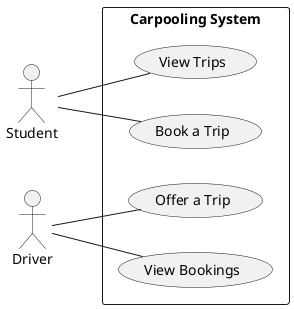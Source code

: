 @startuml
left to right direction
actor Student
actor Driver

rectangle "Carpooling System" {
  Student -- (View Trips)
  Student -- (Book a Trip)
  Driver -- (Offer a Trip)
  Driver -- (View Bookings)
}
@enduml